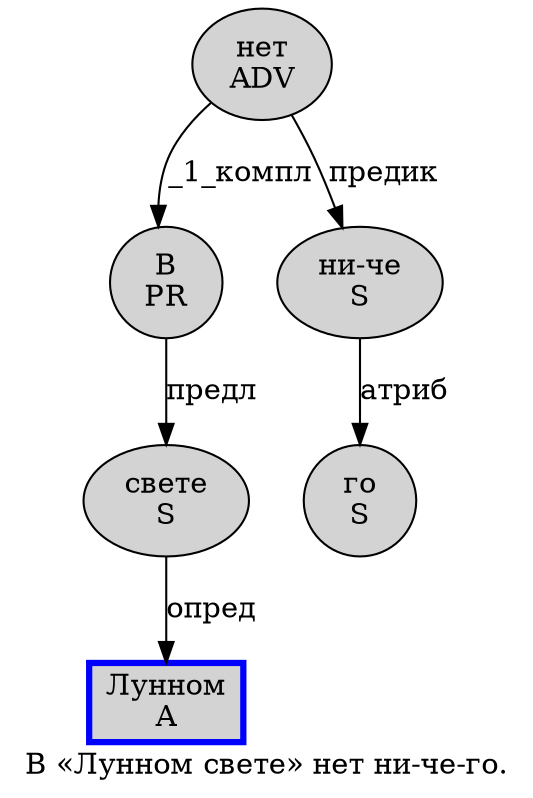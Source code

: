 digraph SENTENCE_4315 {
	graph [label="В «Лунном свете» нет ни-че-го."]
	node [style=filled]
		0 [label="В
PR" color="" fillcolor=lightgray penwidth=1 shape=ellipse]
		2 [label="Лунном
A" color=blue fillcolor=lightgray penwidth=3 shape=box]
		3 [label="свете
S" color="" fillcolor=lightgray penwidth=1 shape=ellipse]
		5 [label="нет
ADV" color="" fillcolor=lightgray penwidth=1 shape=ellipse]
		6 [label="ни-че
S" color="" fillcolor=lightgray penwidth=1 shape=ellipse]
		8 [label="го
S" color="" fillcolor=lightgray penwidth=1 shape=ellipse]
			3 -> 2 [label="опред"]
			5 -> 0 [label="_1_компл"]
			5 -> 6 [label="предик"]
			0 -> 3 [label="предл"]
			6 -> 8 [label="атриб"]
}